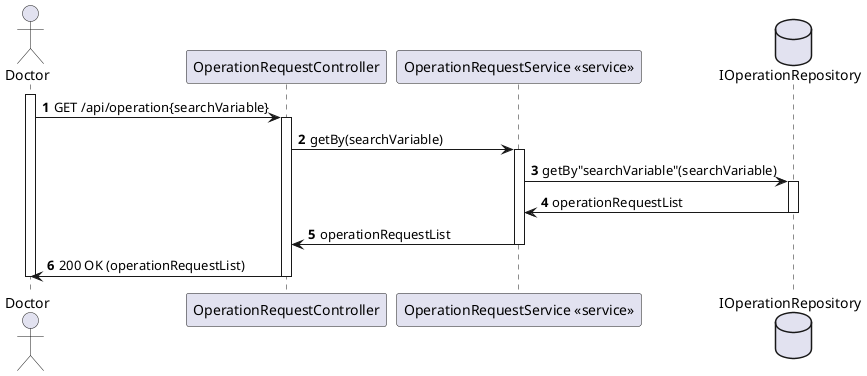 @startuml 
autonumber
actor Doctor as "Doctor"
participant CTRL as "OperationRequestController"
participant SERVICE as "OperationRequestService <<service>>"

database IOperationRepository as "IOperationRepository"



activate Doctor

Doctor -> CTRL : GET /api/operation{searchVariable}
activate CTRL

CTRL -> SERVICE : getBy(searchVariable)
activate SERVICE

SERVICE -> IOperationRepository : getBy"searchVariable"(searchVariable)
activate IOperationRepository
IOperationRepository -> SERVICE : operationRequestList 
deactivate IOperationRepository


SERVICE -> CTRL : operationRequestList

deactivate SERVICE 

CTRL -> Doctor : 200 OK (operationRequestList)

deactivate CTRL 

deactivate Doctor
@enduml